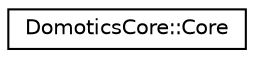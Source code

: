 digraph "Graphical Class Hierarchy"
{
 // LATEX_PDF_SIZE
  edge [fontname="Helvetica",fontsize="10",labelfontname="Helvetica",labelfontsize="10"];
  node [fontname="Helvetica",fontsize="10",shape=record];
  rankdir="LR";
  Node0 [label="DomoticsCore::Core",height=0.2,width=0.4,color="black", fillcolor="white", style="filled",URL="$classDomoticsCore_1_1Core.html",tooltip="Central runtime for the DomoticsCore framework."];
}
